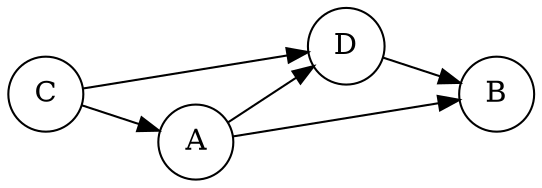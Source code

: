 digraph dagsmall {
	rankdir=LR;
	node [shape=circle];
	C -> A;
	C -> D;
	A -> B;
	A -> D;
	D -> B;
}
